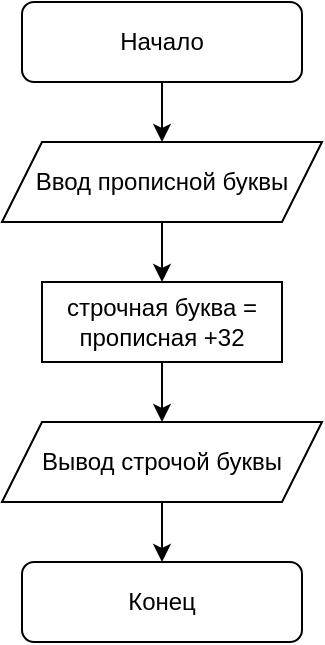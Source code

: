 <mxfile version="22.0.4" type="device">
  <diagram id="C5RBs43oDa-KdzZeNtuy" name="Page-1">
    <mxGraphModel dx="1002" dy="569" grid="0" gridSize="10" guides="1" tooltips="1" connect="1" arrows="1" fold="1" page="1" pageScale="1" pageWidth="827" pageHeight="1169" math="0" shadow="0">
      <root>
        <mxCell id="WIyWlLk6GJQsqaUBKTNV-0" />
        <mxCell id="WIyWlLk6GJQsqaUBKTNV-1" parent="WIyWlLk6GJQsqaUBKTNV-0" />
        <mxCell id="Ee33C8OQYc4_G8OUO1zm-2" value="" style="edgeStyle=orthogonalEdgeStyle;rounded=0;orthogonalLoop=1;jettySize=auto;html=1;entryX=0.5;entryY=0;entryDx=0;entryDy=0;" edge="1" parent="WIyWlLk6GJQsqaUBKTNV-1" source="Ee33C8OQYc4_G8OUO1zm-0" target="Ee33C8OQYc4_G8OUO1zm-3">
          <mxGeometry relative="1" as="geometry">
            <mxPoint x="100" y="150" as="targetPoint" />
          </mxGeometry>
        </mxCell>
        <mxCell id="Ee33C8OQYc4_G8OUO1zm-0" value="Начало" style="rounded=1;whiteSpace=wrap;html=1;" vertex="1" parent="WIyWlLk6GJQsqaUBKTNV-1">
          <mxGeometry x="30" y="40" width="140" height="40" as="geometry" />
        </mxCell>
        <mxCell id="Ee33C8OQYc4_G8OUO1zm-5" value="" style="edgeStyle=orthogonalEdgeStyle;rounded=0;orthogonalLoop=1;jettySize=auto;html=1;" edge="1" parent="WIyWlLk6GJQsqaUBKTNV-1" source="Ee33C8OQYc4_G8OUO1zm-3" target="Ee33C8OQYc4_G8OUO1zm-4">
          <mxGeometry relative="1" as="geometry" />
        </mxCell>
        <mxCell id="Ee33C8OQYc4_G8OUO1zm-3" value="Ввод прописной буквы" style="shape=parallelogram;perimeter=parallelogramPerimeter;whiteSpace=wrap;html=1;fixedSize=1;" vertex="1" parent="WIyWlLk6GJQsqaUBKTNV-1">
          <mxGeometry x="20" y="110" width="160" height="40" as="geometry" />
        </mxCell>
        <mxCell id="Ee33C8OQYc4_G8OUO1zm-7" value="" style="edgeStyle=orthogonalEdgeStyle;rounded=0;orthogonalLoop=1;jettySize=auto;html=1;" edge="1" parent="WIyWlLk6GJQsqaUBKTNV-1" source="Ee33C8OQYc4_G8OUO1zm-4" target="Ee33C8OQYc4_G8OUO1zm-9">
          <mxGeometry relative="1" as="geometry">
            <mxPoint x="100" y="250" as="targetPoint" />
          </mxGeometry>
        </mxCell>
        <mxCell id="Ee33C8OQYc4_G8OUO1zm-4" value="строчная буква = прописная +32" style="whiteSpace=wrap;html=1;" vertex="1" parent="WIyWlLk6GJQsqaUBKTNV-1">
          <mxGeometry x="40" y="180" width="120" height="40" as="geometry" />
        </mxCell>
        <mxCell id="Ee33C8OQYc4_G8OUO1zm-11" value="" style="edgeStyle=orthogonalEdgeStyle;rounded=0;orthogonalLoop=1;jettySize=auto;html=1;" edge="1" parent="WIyWlLk6GJQsqaUBKTNV-1" source="Ee33C8OQYc4_G8OUO1zm-9" target="Ee33C8OQYc4_G8OUO1zm-10">
          <mxGeometry relative="1" as="geometry" />
        </mxCell>
        <mxCell id="Ee33C8OQYc4_G8OUO1zm-9" value="Вывод строчой буквы" style="shape=parallelogram;perimeter=parallelogramPerimeter;whiteSpace=wrap;html=1;fixedSize=1;" vertex="1" parent="WIyWlLk6GJQsqaUBKTNV-1">
          <mxGeometry x="20" y="250" width="160" height="40" as="geometry" />
        </mxCell>
        <mxCell id="Ee33C8OQYc4_G8OUO1zm-10" value="Конец" style="rounded=1;whiteSpace=wrap;html=1;" vertex="1" parent="WIyWlLk6GJQsqaUBKTNV-1">
          <mxGeometry x="30" y="320" width="140" height="40" as="geometry" />
        </mxCell>
      </root>
    </mxGraphModel>
  </diagram>
</mxfile>
